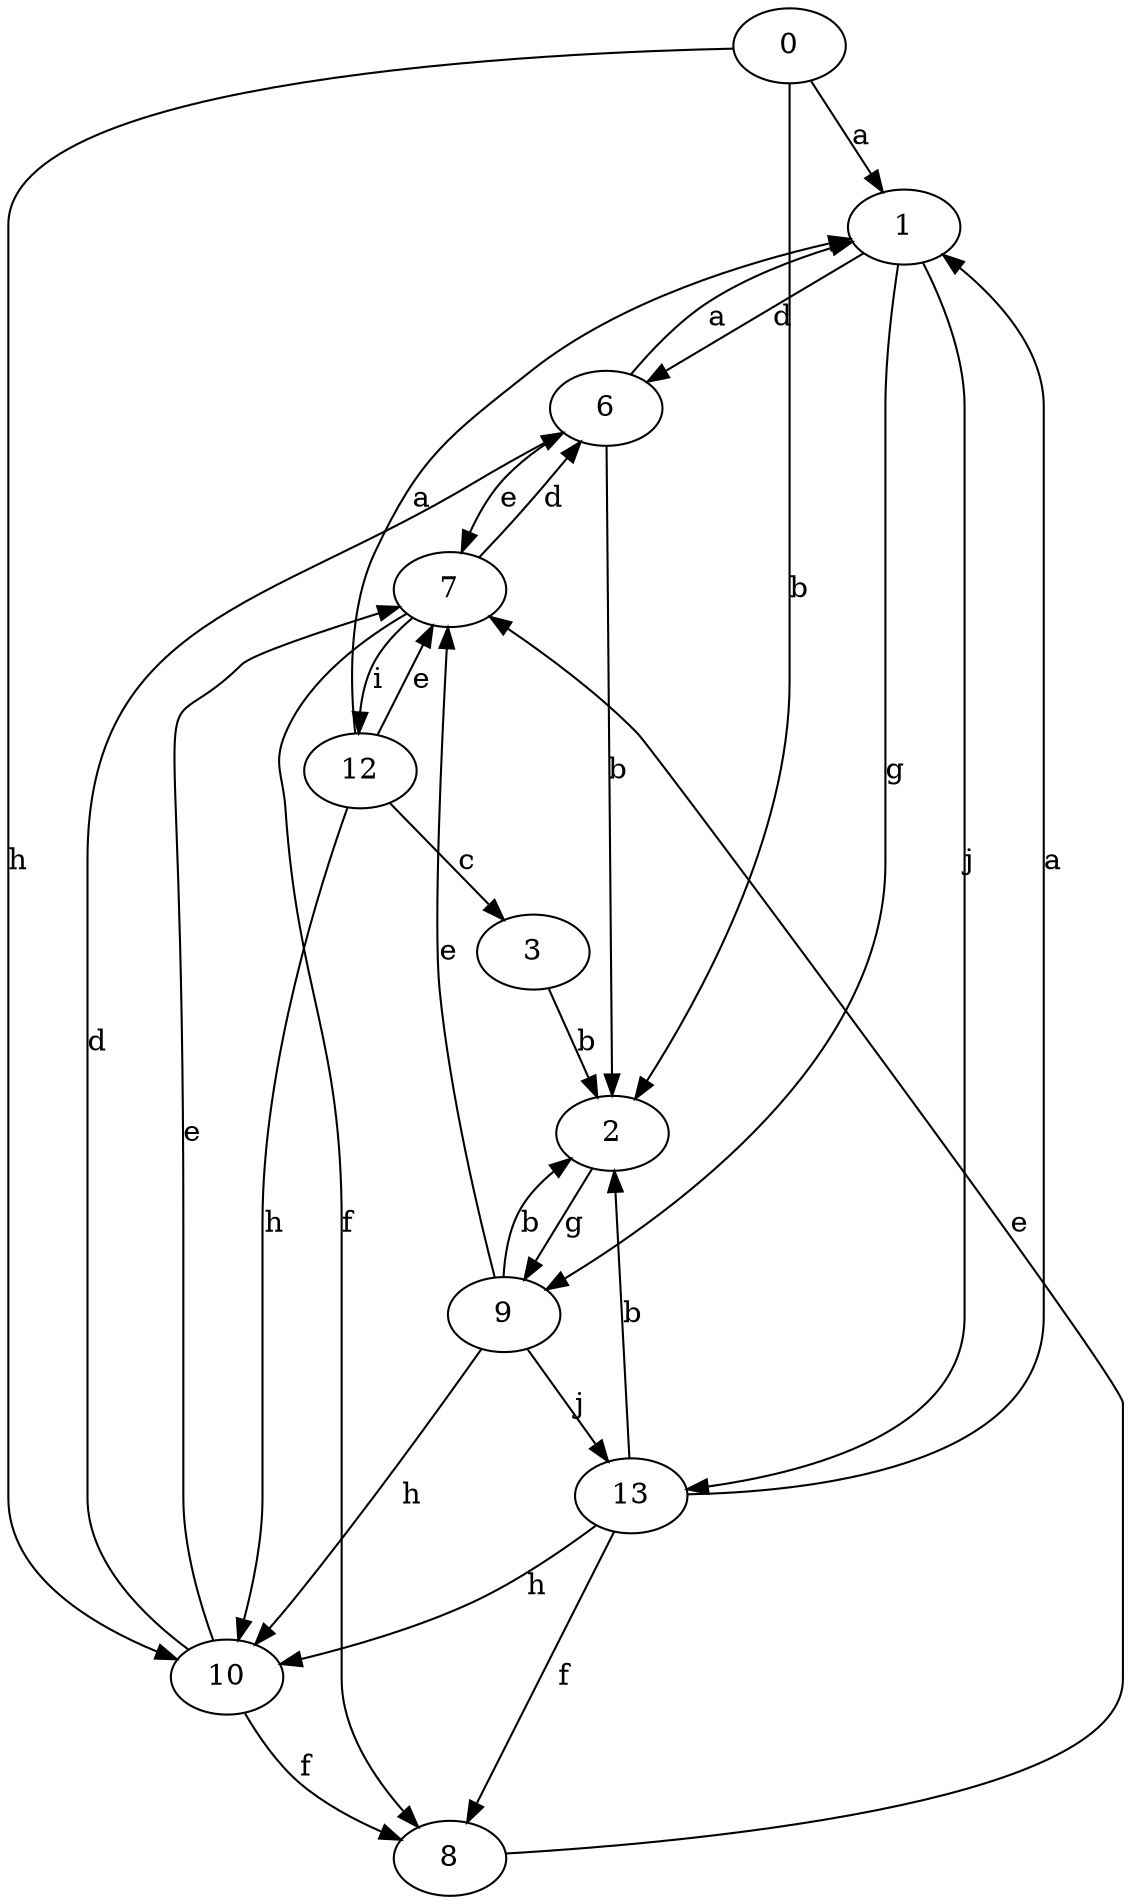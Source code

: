 strict digraph  {
1;
2;
3;
0;
6;
7;
8;
9;
10;
12;
13;
1 -> 6  [label=d];
1 -> 9  [label=g];
1 -> 13  [label=j];
2 -> 9  [label=g];
3 -> 2  [label=b];
0 -> 1  [label=a];
0 -> 2  [label=b];
0 -> 10  [label=h];
6 -> 1  [label=a];
6 -> 2  [label=b];
6 -> 7  [label=e];
7 -> 6  [label=d];
7 -> 8  [label=f];
7 -> 12  [label=i];
8 -> 7  [label=e];
9 -> 2  [label=b];
9 -> 7  [label=e];
9 -> 10  [label=h];
9 -> 13  [label=j];
10 -> 6  [label=d];
10 -> 7  [label=e];
10 -> 8  [label=f];
12 -> 1  [label=a];
12 -> 3  [label=c];
12 -> 7  [label=e];
12 -> 10  [label=h];
13 -> 1  [label=a];
13 -> 2  [label=b];
13 -> 8  [label=f];
13 -> 10  [label=h];
}
